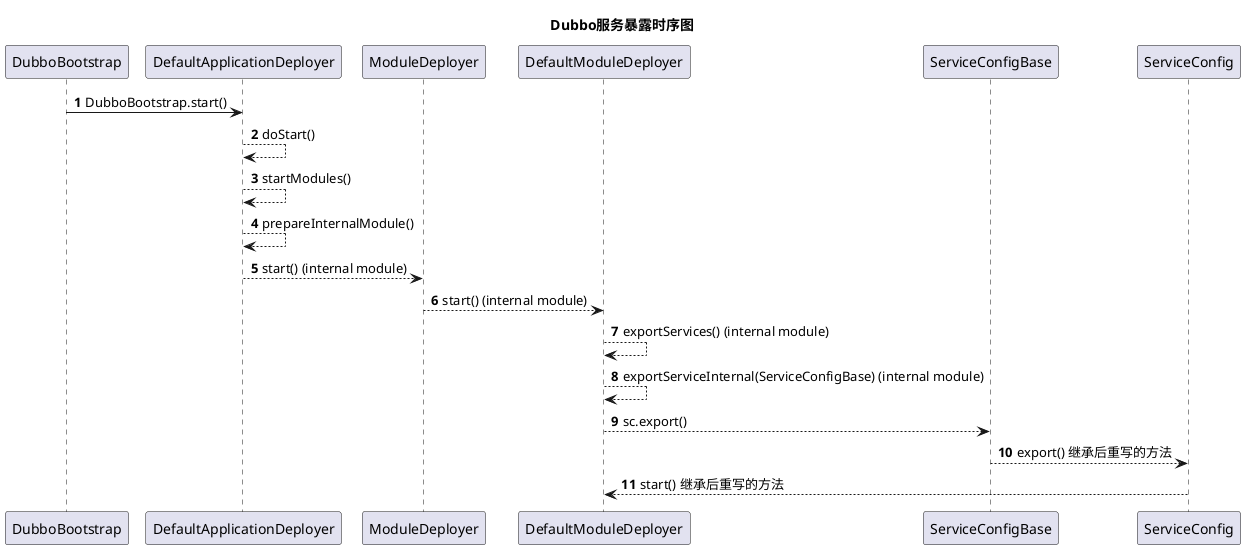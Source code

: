 @startuml
'https://plantuml.com/sequence-diagram
title : Dubbo服务暴露时序图

autonumber

DubboBootstrap -> DefaultApplicationDeployer: DubboBootstrap.start()
DefaultApplicationDeployer --> DefaultApplicationDeployer: doStart()
DefaultApplicationDeployer --> DefaultApplicationDeployer: startModules()
DefaultApplicationDeployer --> DefaultApplicationDeployer: prepareInternalModule()
DefaultApplicationDeployer --> ModuleDeployer: start() (internal module)
ModuleDeployer --> DefaultModuleDeployer: start() (internal module)
DefaultModuleDeployer --> DefaultModuleDeployer: exportServices() (internal module)
DefaultModuleDeployer --> DefaultModuleDeployer: exportServiceInternal(ServiceConfigBase) (internal module)
DefaultModuleDeployer --> ServiceConfigBase: sc.export()
ServiceConfigBase --> ServiceConfig: export() 继承后重写的方法
ServiceConfig --> DefaultModuleDeployer: start() 继承后重写的方法


@enduml
